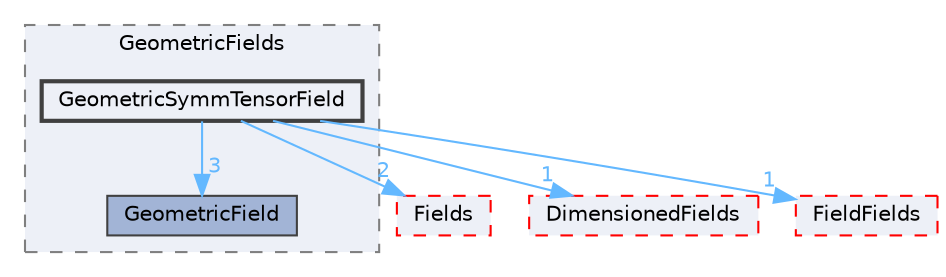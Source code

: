 digraph "src/OpenFOAM/fields/GeometricFields/GeometricSymmTensorField"
{
 // LATEX_PDF_SIZE
  bgcolor="transparent";
  edge [fontname=Helvetica,fontsize=10,labelfontname=Helvetica,labelfontsize=10];
  node [fontname=Helvetica,fontsize=10,shape=box,height=0.2,width=0.4];
  compound=true
  subgraph clusterdir_99558e6cce2e782cc8c86fe4c767e1e1 {
    graph [ bgcolor="#edf0f7", pencolor="grey50", label="GeometricFields", fontname=Helvetica,fontsize=10 style="filled,dashed", URL="dir_99558e6cce2e782cc8c86fe4c767e1e1.html",tooltip=""]
  dir_cd8c242dbf9349898a9b717387ebe031 [label="GeometricField", fillcolor="#a2b4d6", color="grey25", style="filled", URL="dir_cd8c242dbf9349898a9b717387ebe031.html",tooltip=""];
  dir_02a55e4020468345e3b4cc1316f3bce2 [label="GeometricSymmTensorField", fillcolor="#edf0f7", color="grey25", style="filled,bold", URL="dir_02a55e4020468345e3b4cc1316f3bce2.html",tooltip=""];
  }
  dir_7d364942a13d3ce50f6681364b448a98 [label="Fields", fillcolor="#edf0f7", color="red", style="filled,dashed", URL="dir_7d364942a13d3ce50f6681364b448a98.html",tooltip=""];
  dir_8c8bb42ce9b582caaa8128a267c381ba [label="DimensionedFields", fillcolor="#edf0f7", color="red", style="filled,dashed", URL="dir_8c8bb42ce9b582caaa8128a267c381ba.html",tooltip=""];
  dir_8eb3a7b50b56ddbfb00a2ddef0a44ff7 [label="FieldFields", fillcolor="#edf0f7", color="red", style="filled,dashed", URL="dir_8eb3a7b50b56ddbfb00a2ddef0a44ff7.html",tooltip=""];
  dir_02a55e4020468345e3b4cc1316f3bce2->dir_7d364942a13d3ce50f6681364b448a98 [headlabel="2", labeldistance=1.5 headhref="dir_001626_001336.html" href="dir_001626_001336.html" color="steelblue1" fontcolor="steelblue1"];
  dir_02a55e4020468345e3b4cc1316f3bce2->dir_8c8bb42ce9b582caaa8128a267c381ba [headlabel="1", labeldistance=1.5 headhref="dir_001626_000937.html" href="dir_001626_000937.html" color="steelblue1" fontcolor="steelblue1"];
  dir_02a55e4020468345e3b4cc1316f3bce2->dir_8eb3a7b50b56ddbfb00a2ddef0a44ff7 [headlabel="1", labeldistance=1.5 headhref="dir_001626_001327.html" href="dir_001626_001327.html" color="steelblue1" fontcolor="steelblue1"];
  dir_02a55e4020468345e3b4cc1316f3bce2->dir_cd8c242dbf9349898a9b717387ebe031 [headlabel="3", labeldistance=1.5 headhref="dir_001626_001621.html" href="dir_001626_001621.html" color="steelblue1" fontcolor="steelblue1"];
}
